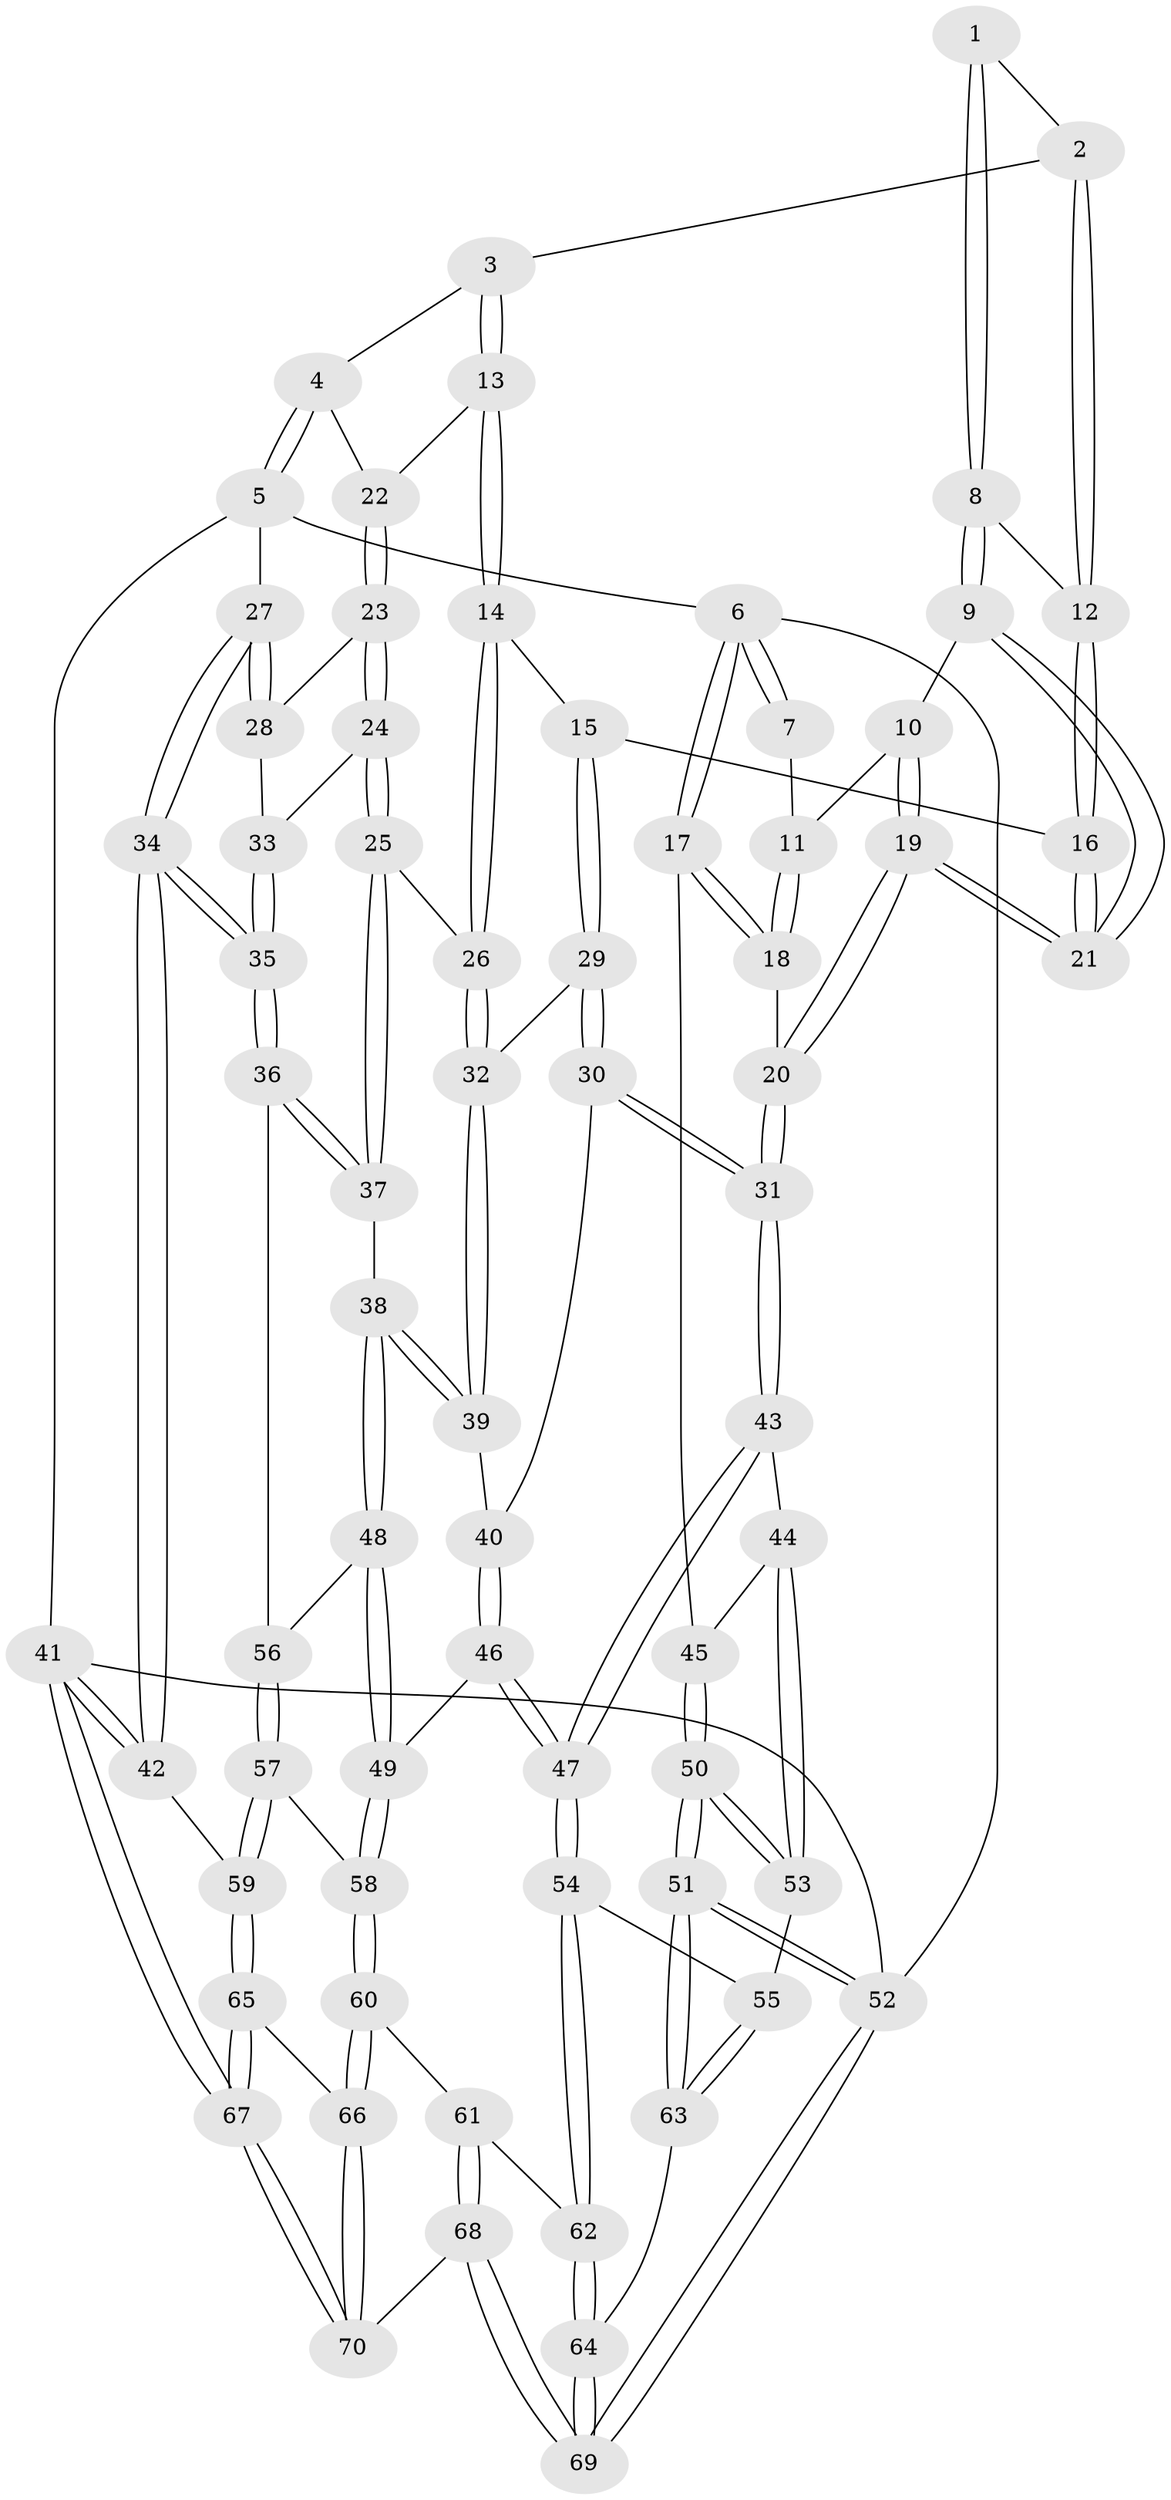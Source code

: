 // coarse degree distribution, {2: 0.023809523809523808, 3: 0.11904761904761904, 4: 0.47619047619047616, 7: 0.023809523809523808, 6: 0.07142857142857142, 5: 0.2857142857142857}
// Generated by graph-tools (version 1.1) at 2025/52/02/27/25 19:52:37]
// undirected, 70 vertices, 172 edges
graph export_dot {
graph [start="1"]
  node [color=gray90,style=filled];
  1 [pos="+0.3915241428416196+0"];
  2 [pos="+0.6547994830078073+0"];
  3 [pos="+0.6814812906167372+0"];
  4 [pos="+1+0"];
  5 [pos="+1+0"];
  6 [pos="+0+0"];
  7 [pos="+0.2603864899606142+0"];
  8 [pos="+0.4047201695730251+0.014039499609304614"];
  9 [pos="+0.3919779275946597+0.05983335400222273"];
  10 [pos="+0.2642972787430761+0.025527254322995175"];
  11 [pos="+0.2497505759166194+0.008846499226497835"];
  12 [pos="+0.5371157957487326+0.05611408720657895"];
  13 [pos="+0.6804145381183139+0.11717234103809583"];
  14 [pos="+0.5791924062806203+0.17704117073291267"];
  15 [pos="+0.5460870344820279+0.17885777242568318"];
  16 [pos="+0.5312128994805827+0.1730304431595336"];
  17 [pos="+0+0.17660045656039566"];
  18 [pos="+0.0694768035320289+0.2032857080548067"];
  19 [pos="+0.3484850823943087+0.23983069310330038"];
  20 [pos="+0.3020200376977596+0.29716752441077054"];
  21 [pos="+0.3979235211394096+0.1998778818999301"];
  22 [pos="+0.7671045103185217+0.1544145401227403"];
  23 [pos="+0.7906659013228282+0.1986568777576872"];
  24 [pos="+0.8025216402523551+0.24742514001683852"];
  25 [pos="+0.7454467349180363+0.3173856284288945"];
  26 [pos="+0.7399632251553577+0.318789656685156"];
  27 [pos="+1+0"];
  28 [pos="+1+0"];
  29 [pos="+0.5789172064316348+0.3542980517069754"];
  30 [pos="+0.44576758969724817+0.4305855895039861"];
  31 [pos="+0.33686831109492815+0.428846608223292"];
  32 [pos="+0.6733547313852243+0.37488634770394264"];
  33 [pos="+0.8800375218665732+0.25361073888368735"];
  34 [pos="+1+0.5167566679380495"];
  35 [pos="+1+0.5166927705740295"];
  36 [pos="+0.9456402806756994+0.524702467929632"];
  37 [pos="+0.7894286001707388+0.37032807552371005"];
  38 [pos="+0.7173531950953498+0.5512135692650781"];
  39 [pos="+0.667129078687408+0.517934105096844"];
  40 [pos="+0.6052655153346574+0.5313050658261909"];
  41 [pos="+1+1"];
  42 [pos="+1+0.6655379201989962"];
  43 [pos="+0.32981028130326323+0.4473649704388567"];
  44 [pos="+0.1456173993543721+0.5064687218312162"];
  45 [pos="+0+0.37162817718780883"];
  46 [pos="+0.5294503242534019+0.6635871029544613"];
  47 [pos="+0.35623150944299653+0.6560608561028323"];
  48 [pos="+0.7510762338989236+0.5770352600774009"];
  49 [pos="+0.5930809039718341+0.7216710780862994"];
  50 [pos="+0+0.7460424288290056"];
  51 [pos="+0+0.8765867649242518"];
  52 [pos="+0+1"];
  53 [pos="+0.07572661060811295+0.6810227090633723"];
  54 [pos="+0.33226006089152954+0.7017033383246164"];
  55 [pos="+0.1920496383026989+0.7190605828493508"];
  56 [pos="+0.7949496856879478+0.5905883311290248"];
  57 [pos="+0.7792702992280891+0.7886592404459563"];
  58 [pos="+0.6222127376797963+0.7962947237088814"];
  59 [pos="+0.8325615051436202+0.8408660139065988"];
  60 [pos="+0.5667494191066706+0.8847475316452115"];
  61 [pos="+0.44046128433394727+0.8757588935826754"];
  62 [pos="+0.34968709218850186+0.7736871563987339"];
  63 [pos="+0.14729725158286738+0.8777307203748418"];
  64 [pos="+0.2203188829948428+0.9442438050191352"];
  65 [pos="+0.8329945433280114+0.865448872061073"];
  66 [pos="+0.6610900155874928+1"];
  67 [pos="+1+1"];
  68 [pos="+0.2840795647384679+1"];
  69 [pos="+0.25234531068388705+1"];
  70 [pos="+0.6585017044276457+1"];
  1 -- 2;
  1 -- 8;
  1 -- 8;
  2 -- 3;
  2 -- 12;
  2 -- 12;
  3 -- 4;
  3 -- 13;
  3 -- 13;
  4 -- 5;
  4 -- 5;
  4 -- 22;
  5 -- 6;
  5 -- 27;
  5 -- 41;
  6 -- 7;
  6 -- 7;
  6 -- 17;
  6 -- 17;
  6 -- 52;
  7 -- 11;
  8 -- 9;
  8 -- 9;
  8 -- 12;
  9 -- 10;
  9 -- 21;
  9 -- 21;
  10 -- 11;
  10 -- 19;
  10 -- 19;
  11 -- 18;
  11 -- 18;
  12 -- 16;
  12 -- 16;
  13 -- 14;
  13 -- 14;
  13 -- 22;
  14 -- 15;
  14 -- 26;
  14 -- 26;
  15 -- 16;
  15 -- 29;
  15 -- 29;
  16 -- 21;
  16 -- 21;
  17 -- 18;
  17 -- 18;
  17 -- 45;
  18 -- 20;
  19 -- 20;
  19 -- 20;
  19 -- 21;
  19 -- 21;
  20 -- 31;
  20 -- 31;
  22 -- 23;
  22 -- 23;
  23 -- 24;
  23 -- 24;
  23 -- 28;
  24 -- 25;
  24 -- 25;
  24 -- 33;
  25 -- 26;
  25 -- 37;
  25 -- 37;
  26 -- 32;
  26 -- 32;
  27 -- 28;
  27 -- 28;
  27 -- 34;
  27 -- 34;
  28 -- 33;
  29 -- 30;
  29 -- 30;
  29 -- 32;
  30 -- 31;
  30 -- 31;
  30 -- 40;
  31 -- 43;
  31 -- 43;
  32 -- 39;
  32 -- 39;
  33 -- 35;
  33 -- 35;
  34 -- 35;
  34 -- 35;
  34 -- 42;
  34 -- 42;
  35 -- 36;
  35 -- 36;
  36 -- 37;
  36 -- 37;
  36 -- 56;
  37 -- 38;
  38 -- 39;
  38 -- 39;
  38 -- 48;
  38 -- 48;
  39 -- 40;
  40 -- 46;
  40 -- 46;
  41 -- 42;
  41 -- 42;
  41 -- 67;
  41 -- 67;
  41 -- 52;
  42 -- 59;
  43 -- 44;
  43 -- 47;
  43 -- 47;
  44 -- 45;
  44 -- 53;
  44 -- 53;
  45 -- 50;
  45 -- 50;
  46 -- 47;
  46 -- 47;
  46 -- 49;
  47 -- 54;
  47 -- 54;
  48 -- 49;
  48 -- 49;
  48 -- 56;
  49 -- 58;
  49 -- 58;
  50 -- 51;
  50 -- 51;
  50 -- 53;
  50 -- 53;
  51 -- 52;
  51 -- 52;
  51 -- 63;
  51 -- 63;
  52 -- 69;
  52 -- 69;
  53 -- 55;
  54 -- 55;
  54 -- 62;
  54 -- 62;
  55 -- 63;
  55 -- 63;
  56 -- 57;
  56 -- 57;
  57 -- 58;
  57 -- 59;
  57 -- 59;
  58 -- 60;
  58 -- 60;
  59 -- 65;
  59 -- 65;
  60 -- 61;
  60 -- 66;
  60 -- 66;
  61 -- 62;
  61 -- 68;
  61 -- 68;
  62 -- 64;
  62 -- 64;
  63 -- 64;
  64 -- 69;
  64 -- 69;
  65 -- 66;
  65 -- 67;
  65 -- 67;
  66 -- 70;
  66 -- 70;
  67 -- 70;
  67 -- 70;
  68 -- 69;
  68 -- 69;
  68 -- 70;
}
